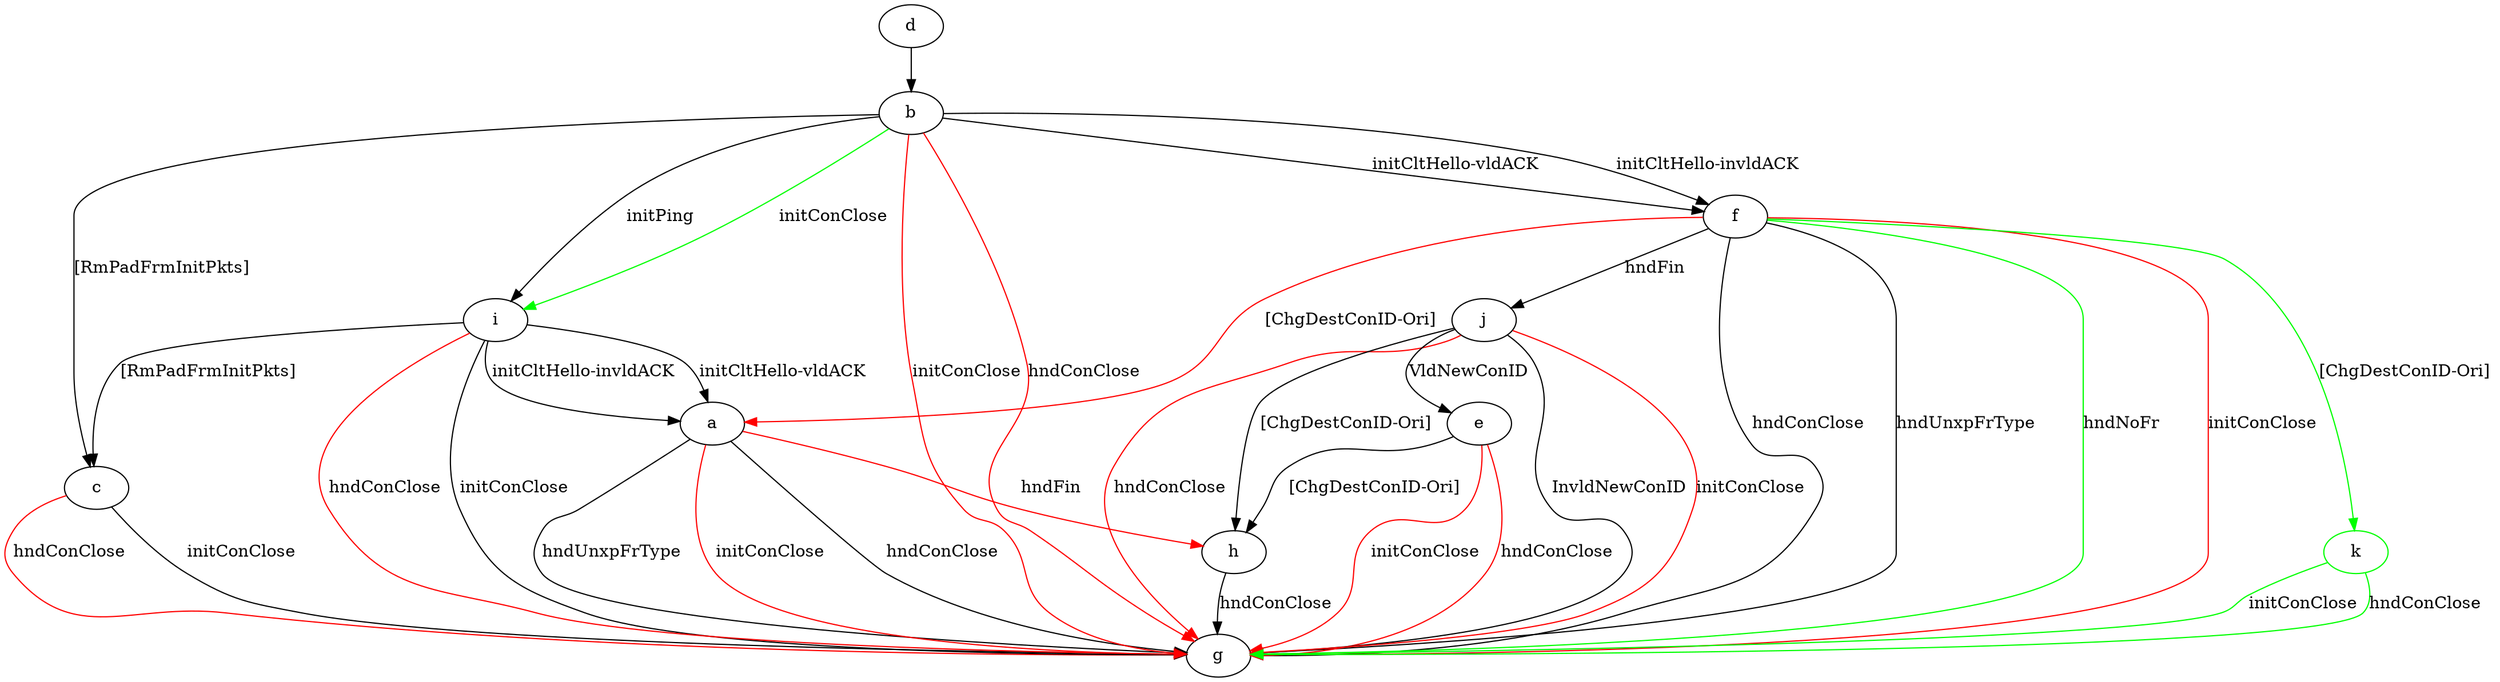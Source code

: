digraph "" {
	a -> g	[key=0,
		label="hndConClose "];
	a -> g	[key=1,
		label="hndUnxpFrType "];
	a -> g	[key=2,
		color=red,
		label="initConClose "];
	a -> h	[key=0,
		color=red,
		label="hndFin "];
	b -> c	[key=0,
		label="[RmPadFrmInitPkts] "];
	b -> f	[key=0,
		label="initCltHello-vldACK "];
	b -> f	[key=1,
		label="initCltHello-invldACK "];
	b -> g	[key=0,
		color=red,
		label="initConClose "];
	b -> g	[key=1,
		color=red,
		label="hndConClose "];
	b -> i	[key=0,
		label="initPing "];
	b -> i	[key=1,
		color=green,
		label="initConClose "];
	c -> g	[key=0,
		label="initConClose "];
	c -> g	[key=1,
		color=red,
		label="hndConClose "];
	d -> b	[key=0];
	e -> g	[key=0,
		color=red,
		label="initConClose "];
	e -> g	[key=1,
		color=red,
		label="hndConClose "];
	e -> h	[key=0,
		label="[ChgDestConID-Ori] "];
	f -> a	[key=0,
		color=red,
		label="[ChgDestConID-Ori] "];
	f -> g	[key=0,
		label="hndConClose "];
	f -> g	[key=1,
		label="hndUnxpFrType "];
	f -> g	[key=2,
		color=green,
		label="hndNoFr "];
	f -> g	[key=3,
		color=red,
		label="initConClose "];
	f -> j	[key=0,
		label="hndFin "];
	k	[color=green];
	f -> k	[key=0,
		color=green,
		label="[ChgDestConID-Ori] "];
	h -> g	[key=0,
		label="hndConClose "];
	i -> a	[key=0,
		label="initCltHello-vldACK "];
	i -> a	[key=1,
		label="initCltHello-invldACK "];
	i -> c	[key=0,
		label="[RmPadFrmInitPkts] "];
	i -> g	[key=0,
		label="initConClose "];
	i -> g	[key=1,
		color=red,
		label="hndConClose "];
	j -> e	[key=0,
		label="VldNewConID "];
	j -> g	[key=0,
		label="InvldNewConID "];
	j -> g	[key=1,
		color=red,
		label="initConClose "];
	j -> g	[key=2,
		color=red,
		label="hndConClose "];
	j -> h	[key=0,
		label="[ChgDestConID-Ori] "];
	k -> g	[key=0,
		color=green,
		label="initConClose "];
	k -> g	[key=1,
		color=green,
		label="hndConClose "];
}
